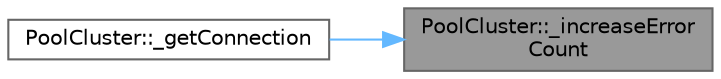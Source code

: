 digraph "PoolCluster::_increaseErrorCount"
{
 // INTERACTIVE_SVG=YES
 // LATEX_PDF_SIZE
  bgcolor="transparent";
  edge [fontname=Helvetica,fontsize=10,labelfontname=Helvetica,labelfontsize=10];
  node [fontname=Helvetica,fontsize=10,shape=box,height=0.2,width=0.4];
  rankdir="RL";
  Node1 [id="Node000001",label="PoolCluster::_increaseError\lCount",height=0.2,width=0.4,color="gray40", fillcolor="grey60", style="filled", fontcolor="black",tooltip=" "];
  Node1 -> Node2 [id="edge1_Node000001_Node000002",dir="back",color="steelblue1",style="solid",tooltip=" "];
  Node2 [id="Node000002",label="PoolCluster::_getConnection",height=0.2,width=0.4,color="grey40", fillcolor="white", style="filled",URL="$d7/dc8/a00808_a6f1552c62dd82a193be275967a449e38.html#a6f1552c62dd82a193be275967a449e38",tooltip=" "];
}

